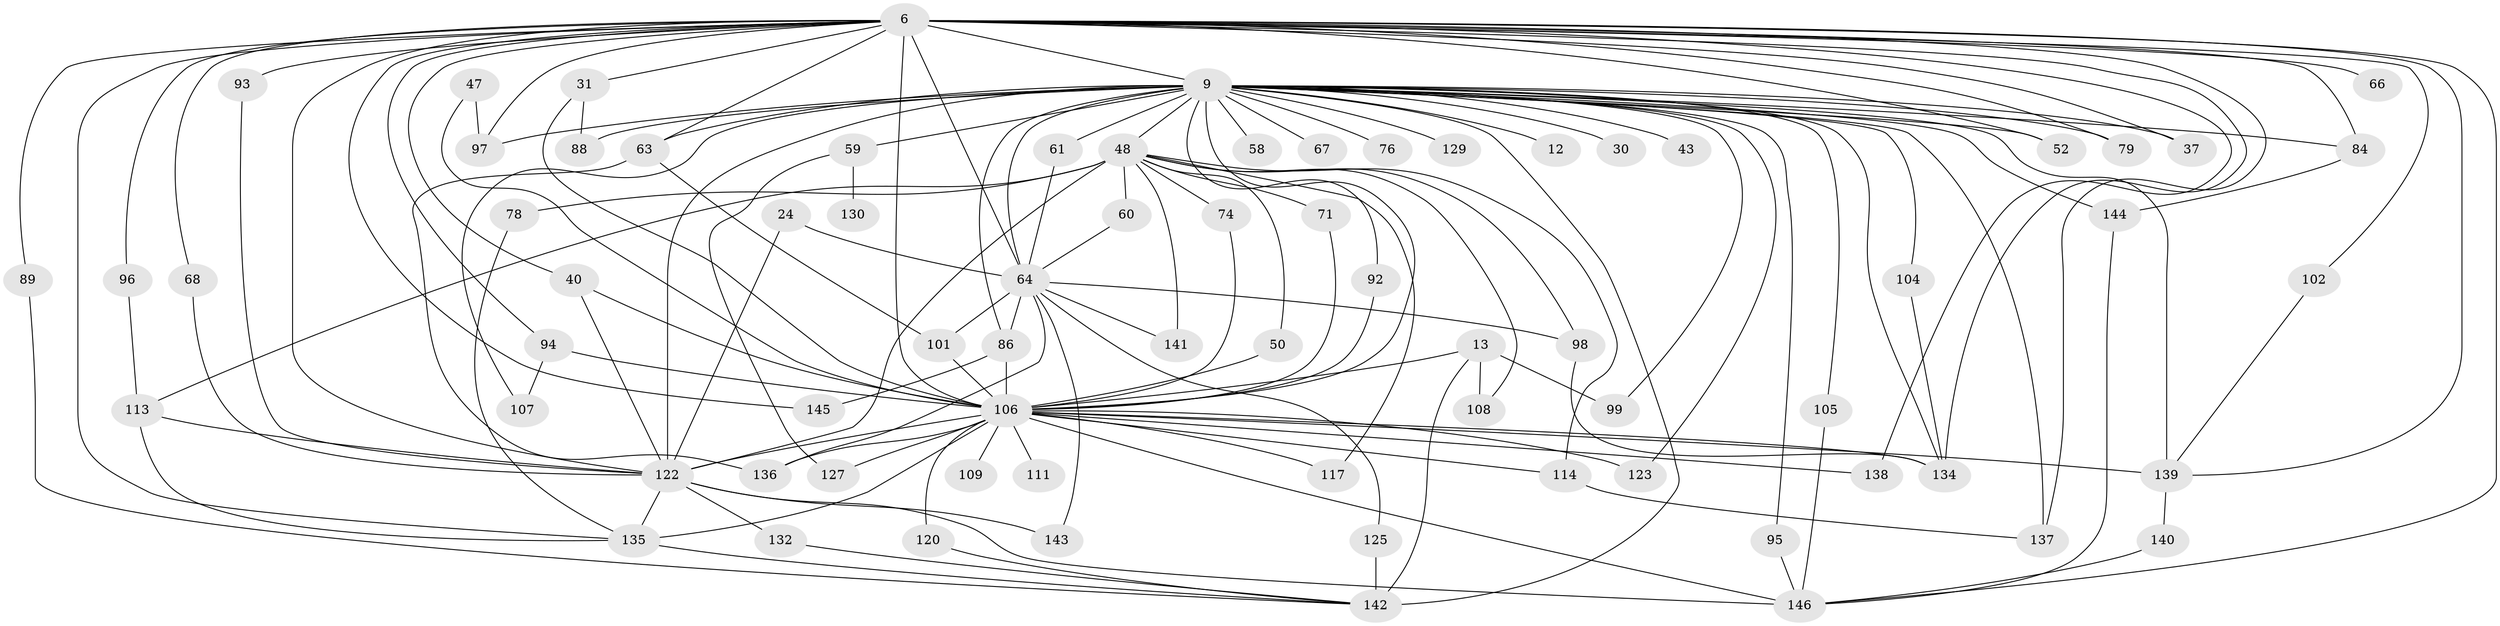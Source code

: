 // original degree distribution, {22: 0.00684931506849315, 24: 0.0136986301369863, 15: 0.00684931506849315, 28: 0.00684931506849315, 16: 0.00684931506849315, 26: 0.0136986301369863, 40: 0.00684931506849315, 14: 0.00684931506849315, 2: 0.5205479452054794, 5: 0.04794520547945205, 3: 0.22602739726027396, 6: 0.02054794520547945, 7: 0.02054794520547945, 9: 0.0136986301369863, 4: 0.0684931506849315, 8: 0.0136986301369863}
// Generated by graph-tools (version 1.1) at 2025/48/03/04/25 21:48:04]
// undirected, 73 vertices, 144 edges
graph export_dot {
graph [start="1"]
  node [color=gray90,style=filled];
  6 [super="+4"];
  9 [super="+7+8"];
  12;
  13;
  24;
  30;
  31;
  37;
  40 [super="+27"];
  43;
  47;
  48 [super="+17+21+38"];
  50;
  52;
  58;
  59 [super="+39"];
  60;
  61 [super="+51"];
  63 [super="+62+23"];
  64 [super="+18+25"];
  66;
  67;
  68;
  71;
  74;
  76;
  78;
  79;
  84 [super="+69+81"];
  86 [super="+56+80"];
  88;
  89;
  92;
  93;
  94 [super="+19"];
  95;
  96;
  97 [super="+35"];
  98 [super="+42"];
  99;
  101 [super="+28"];
  102;
  104;
  105;
  106 [super="+72+100+46"];
  107;
  108;
  109;
  111;
  113 [super="+73+90"];
  114 [super="+91"];
  117 [super="+87"];
  120;
  122 [super="+5+11+10+103"];
  123;
  125;
  127;
  129;
  130;
  132;
  134 [super="+128+85"];
  135 [super="+77"];
  136 [super="+131"];
  137 [super="+57"];
  138;
  139 [super="+54+118+126+110"];
  140;
  141;
  142 [super="+26+116"];
  143;
  144 [super="+119"];
  145;
  146 [super="+115+133"];
  6 -- 9 [weight=6];
  6 -- 31 [weight=2];
  6 -- 40 [weight=2];
  6 -- 52;
  6 -- 66 [weight=2];
  6 -- 68;
  6 -- 93;
  6 -- 137 [weight=2];
  6 -- 138;
  6 -- 64 [weight=2];
  6 -- 79;
  6 -- 145;
  6 -- 89;
  6 -- 96;
  6 -- 97 [weight=2];
  6 -- 37;
  6 -- 102;
  6 -- 94;
  6 -- 84 [weight=2];
  6 -- 122 [weight=7];
  6 -- 63;
  6 -- 106 [weight=6];
  6 -- 135 [weight=2];
  6 -- 146 [weight=2];
  6 -- 139 [weight=2];
  6 -- 134;
  9 -- 12 [weight=2];
  9 -- 30 [weight=2];
  9 -- 43 [weight=2];
  9 -- 86 [weight=3];
  9 -- 88;
  9 -- 107;
  9 -- 122 [weight=12];
  9 -- 129 [weight=2];
  9 -- 142 [weight=3];
  9 -- 67 [weight=2];
  9 -- 76 [weight=2];
  9 -- 144;
  9 -- 84 [weight=3];
  9 -- 95;
  9 -- 105;
  9 -- 58 [weight=2];
  9 -- 63 [weight=3];
  9 -- 97;
  9 -- 137;
  9 -- 37;
  9 -- 48 [weight=4];
  9 -- 52;
  9 -- 59 [weight=2];
  9 -- 61 [weight=2];
  9 -- 79;
  9 -- 92;
  9 -- 99;
  9 -- 104;
  9 -- 123;
  9 -- 64 [weight=2];
  9 -- 139 [weight=5];
  9 -- 106 [weight=8];
  9 -- 134;
  13 -- 99;
  13 -- 108;
  13 -- 142;
  13 -- 106 [weight=2];
  24 -- 64;
  24 -- 122;
  31 -- 88;
  31 -- 106;
  40 -- 122;
  40 -- 106;
  47 -- 97;
  47 -- 106;
  48 -- 74;
  48 -- 71;
  48 -- 108;
  48 -- 78;
  48 -- 50;
  48 -- 60;
  48 -- 122;
  48 -- 141;
  48 -- 98;
  48 -- 117;
  48 -- 114;
  48 -- 113;
  50 -- 106;
  59 -- 130 [weight=2];
  59 -- 127;
  60 -- 64;
  61 -- 64;
  63 -- 136;
  63 -- 101;
  64 -- 141;
  64 -- 143;
  64 -- 125;
  64 -- 101;
  64 -- 98;
  64 -- 86;
  64 -- 136;
  68 -- 122;
  71 -- 106;
  74 -- 106;
  78 -- 135;
  84 -- 144;
  86 -- 145;
  86 -- 106 [weight=2];
  89 -- 142;
  92 -- 106;
  93 -- 122;
  94 -- 107;
  94 -- 106 [weight=3];
  95 -- 146;
  96 -- 113;
  98 -- 134;
  101 -- 106;
  102 -- 139;
  104 -- 134;
  105 -- 146;
  106 -- 122 [weight=11];
  106 -- 135 [weight=3];
  106 -- 138;
  106 -- 109 [weight=2];
  106 -- 111 [weight=2];
  106 -- 117 [weight=2];
  106 -- 123;
  106 -- 139 [weight=2];
  106 -- 120;
  106 -- 127;
  106 -- 146 [weight=2];
  106 -- 114;
  106 -- 136;
  106 -- 134 [weight=3];
  113 -- 122;
  113 -- 135 [weight=2];
  114 -- 137;
  120 -- 142;
  122 -- 132;
  122 -- 143;
  122 -- 135;
  122 -- 146 [weight=2];
  125 -- 142;
  132 -- 142;
  135 -- 142;
  139 -- 140;
  140 -- 146;
  144 -- 146;
}

